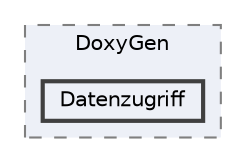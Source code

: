 digraph "/Users/younes/Documents/DoxyGen/Datenzugriff"
{
 // LATEX_PDF_SIZE
  bgcolor="transparent";
  edge [fontname=Helvetica,fontsize=10,labelfontname=Helvetica,labelfontsize=10];
  node [fontname=Helvetica,fontsize=10,shape=box,height=0.2,width=0.4];
  compound=true
  subgraph clusterdir_ce705b6535d9474474726380e9ae3367 {
    graph [ bgcolor="#edf0f7", pencolor="grey50", label="DoxyGen", fontname=Helvetica,fontsize=10 style="filled,dashed", URL="dir_ce705b6535d9474474726380e9ae3367.html",tooltip=""]
  dir_284325e469cec58cdebaac3297bc6e8c [label="Datenzugriff", fillcolor="#edf0f7", color="grey25", style="filled,bold", URL="dir_284325e469cec58cdebaac3297bc6e8c.html",tooltip=""];
  }
}
